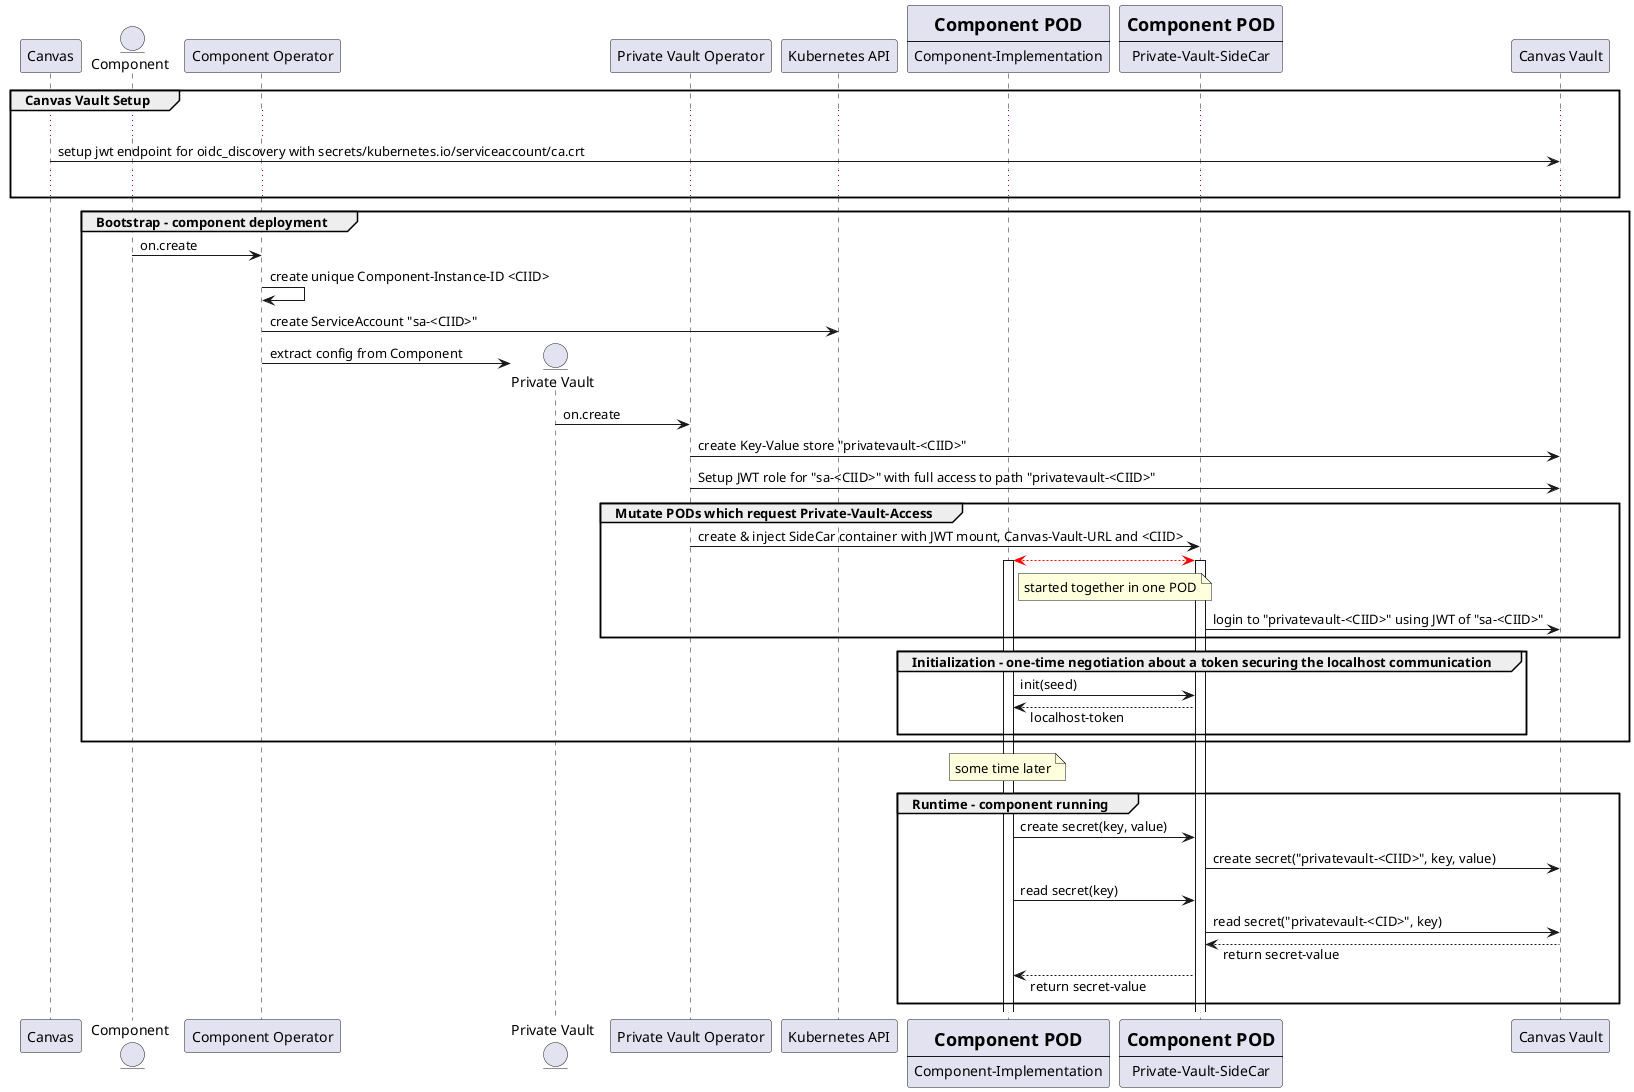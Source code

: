 @startuml

participant Canvas as "Canvas"
entity Component
participant "Component Operator" as ComponentOperator
entity "Private Vault" as PrivateVault
participant "Private Vault Operator" as PrivateVaultOperator
participant "Kubernetes API" as KubernetesAPI
participant ComponentImplementation [
	=Component POD
	----
	Component-Implementation
]
participant PrivateVaultSideCar [
	=Component POD
	----
	Private-Vault-SideCar
]
participant CanvasVault as "Canvas Vault"


group Canvas Vault Setup 
    ...
	Canvas -> CanvasVault : setup jwt endpoint for oidc_discovery with secrets/kubernetes.io/serviceaccount/ca.crt
	...
end group

group Bootstrap - component deployment
	Component -> ComponentOperator : on.create
	ComponentOperator -> ComponentOperator : create unique Component-Instance-ID <CIID>
	ComponentOperator -> KubernetesAPI : create ServiceAccount "sa-<CIID>"
	create PrivateVault
	ComponentOperator -> PrivateVault  : extract config from Component
	PrivateVault -> PrivateVaultOperator : on.create
	PrivateVaultOperator -> CanvasVault : create Key-Value store "privatevault-<CIID>"
	PrivateVaultOperator -> CanvasVault : Setup JWT role for "sa-<CIID>" with full access to path "privatevault-<CIID>"
	group Mutate PODs which request Private-Vault-Access
		PrivateVaultOperator -> PrivateVaultSideCar : create & inject SideCar container with JWT mount, Canvas-Vault-URL and <CIID>
		ComponentImplementation <-[#ff0000]-> PrivateVaultSideCar
		activate ComponentImplementation 
		activate PrivateVaultSideCar 
	    note right of ComponentImplementation
	    started together in one POD
	    end note	
		PrivateVaultSideCar -> CanvasVault : login to "privatevault-<CIID>" using JWT of "sa-<CIID>"
    end group
	group Initialization - one-time negotiation about a token securing the localhost communication 
		ComponentImplementation -> PrivateVaultSideCar : init(seed)
		skinparam responseMessageBelowArrow true
		ComponentImplementation <-- PrivateVaultSideCar : localhost-token
    end group
end group

note over ComponentImplementation : some time later

group Runtime - component running
	ComponentImplementation -> PrivateVaultSideCar : create secret(key, value)
	PrivateVaultSideCar -> CanvasVault : create secret("privatevault-<CIID>", key, value)
	ComponentImplementation -> PrivateVaultSideCar : read secret(key)
	PrivateVaultSideCar -> CanvasVault : read secret("privatevault-<CID>", key)
	PrivateVaultSideCar  <-- CanvasVault : return secret-value
	ComponentImplementation <-- PrivateVaultSideCar : return secret-value 
end group

@enduml

